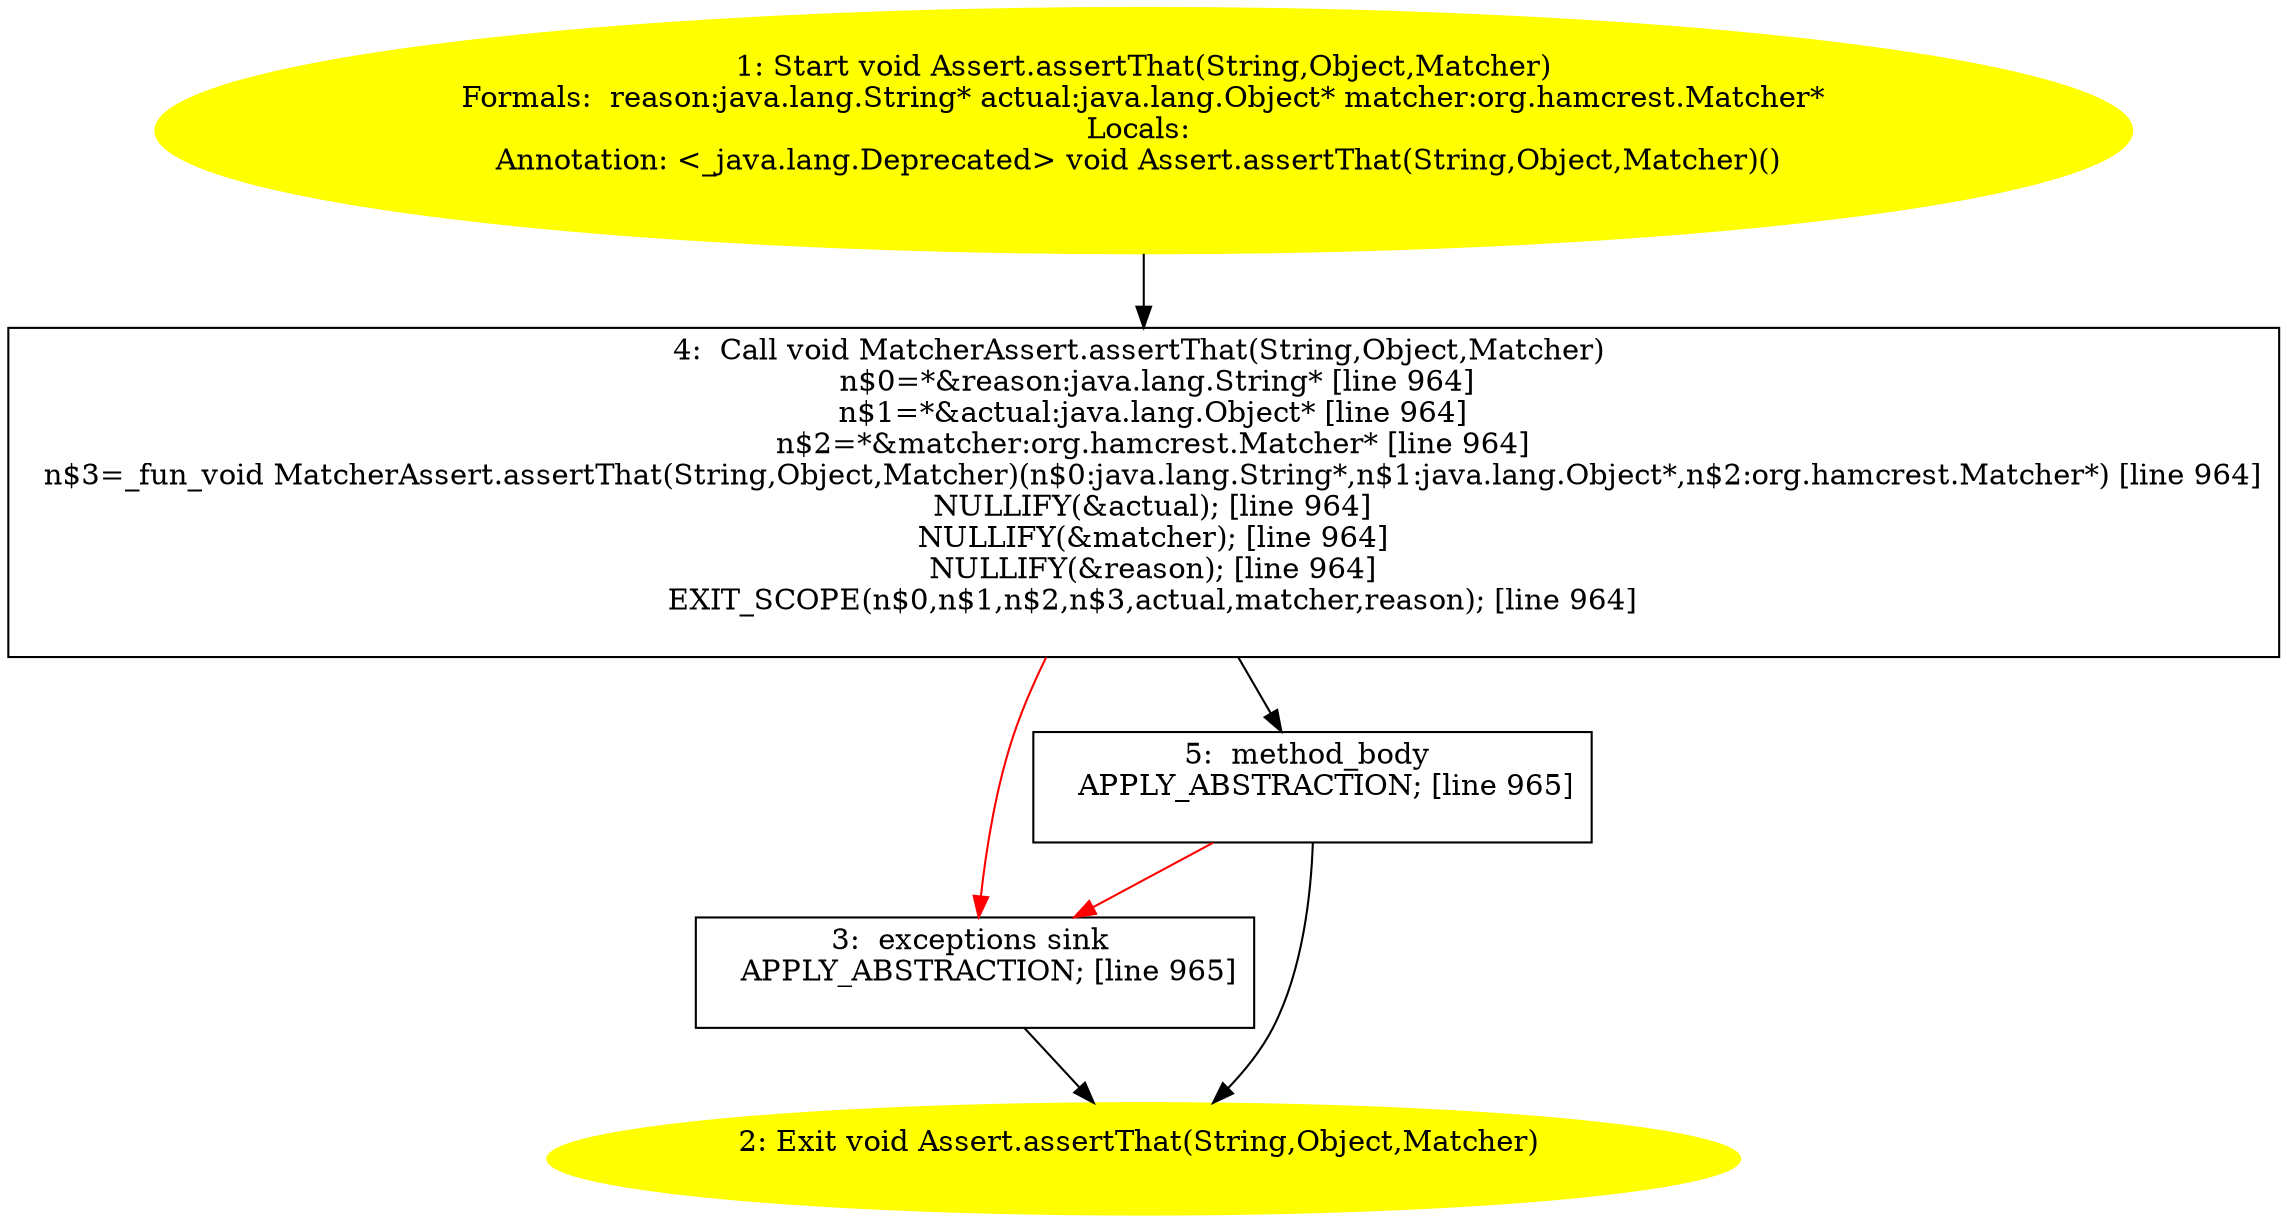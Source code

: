 /* @generated */
digraph cfg {
"org.junit.Assert.assertThat(java.lang.String,java.lang.Object,org.hamcrest.Matcher):void.f538b37e60904fe93a074551a7eda80b_1" [label="1: Start void Assert.assertThat(String,Object,Matcher)\nFormals:  reason:java.lang.String* actual:java.lang.Object* matcher:org.hamcrest.Matcher*\nLocals: \nAnnotation: <_java.lang.Deprecated> void Assert.assertThat(String,Object,Matcher)() \n  " color=yellow style=filled]
	

	 "org.junit.Assert.assertThat(java.lang.String,java.lang.Object,org.hamcrest.Matcher):void.f538b37e60904fe93a074551a7eda80b_1" -> "org.junit.Assert.assertThat(java.lang.String,java.lang.Object,org.hamcrest.Matcher):void.f538b37e60904fe93a074551a7eda80b_4" ;
"org.junit.Assert.assertThat(java.lang.String,java.lang.Object,org.hamcrest.Matcher):void.f538b37e60904fe93a074551a7eda80b_2" [label="2: Exit void Assert.assertThat(String,Object,Matcher) \n  " color=yellow style=filled]
	

"org.junit.Assert.assertThat(java.lang.String,java.lang.Object,org.hamcrest.Matcher):void.f538b37e60904fe93a074551a7eda80b_3" [label="3:  exceptions sink \n   APPLY_ABSTRACTION; [line 965]\n " shape="box"]
	

	 "org.junit.Assert.assertThat(java.lang.String,java.lang.Object,org.hamcrest.Matcher):void.f538b37e60904fe93a074551a7eda80b_3" -> "org.junit.Assert.assertThat(java.lang.String,java.lang.Object,org.hamcrest.Matcher):void.f538b37e60904fe93a074551a7eda80b_2" ;
"org.junit.Assert.assertThat(java.lang.String,java.lang.Object,org.hamcrest.Matcher):void.f538b37e60904fe93a074551a7eda80b_4" [label="4:  Call void MatcherAssert.assertThat(String,Object,Matcher) \n   n$0=*&reason:java.lang.String* [line 964]\n  n$1=*&actual:java.lang.Object* [line 964]\n  n$2=*&matcher:org.hamcrest.Matcher* [line 964]\n  n$3=_fun_void MatcherAssert.assertThat(String,Object,Matcher)(n$0:java.lang.String*,n$1:java.lang.Object*,n$2:org.hamcrest.Matcher*) [line 964]\n  NULLIFY(&actual); [line 964]\n  NULLIFY(&matcher); [line 964]\n  NULLIFY(&reason); [line 964]\n  EXIT_SCOPE(n$0,n$1,n$2,n$3,actual,matcher,reason); [line 964]\n " shape="box"]
	

	 "org.junit.Assert.assertThat(java.lang.String,java.lang.Object,org.hamcrest.Matcher):void.f538b37e60904fe93a074551a7eda80b_4" -> "org.junit.Assert.assertThat(java.lang.String,java.lang.Object,org.hamcrest.Matcher):void.f538b37e60904fe93a074551a7eda80b_5" ;
	 "org.junit.Assert.assertThat(java.lang.String,java.lang.Object,org.hamcrest.Matcher):void.f538b37e60904fe93a074551a7eda80b_4" -> "org.junit.Assert.assertThat(java.lang.String,java.lang.Object,org.hamcrest.Matcher):void.f538b37e60904fe93a074551a7eda80b_3" [color="red" ];
"org.junit.Assert.assertThat(java.lang.String,java.lang.Object,org.hamcrest.Matcher):void.f538b37e60904fe93a074551a7eda80b_5" [label="5:  method_body \n   APPLY_ABSTRACTION; [line 965]\n " shape="box"]
	

	 "org.junit.Assert.assertThat(java.lang.String,java.lang.Object,org.hamcrest.Matcher):void.f538b37e60904fe93a074551a7eda80b_5" -> "org.junit.Assert.assertThat(java.lang.String,java.lang.Object,org.hamcrest.Matcher):void.f538b37e60904fe93a074551a7eda80b_2" ;
	 "org.junit.Assert.assertThat(java.lang.String,java.lang.Object,org.hamcrest.Matcher):void.f538b37e60904fe93a074551a7eda80b_5" -> "org.junit.Assert.assertThat(java.lang.String,java.lang.Object,org.hamcrest.Matcher):void.f538b37e60904fe93a074551a7eda80b_3" [color="red" ];
}
